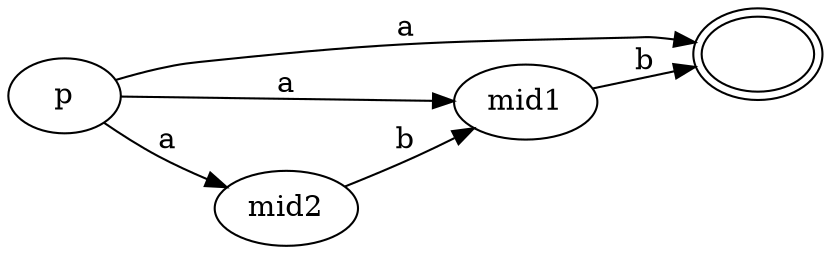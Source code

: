 digraph "A" {
  rankdir = LR;
  acc [label="", peripheries=2];

  "p" -> acc [label="a"];

  p    -> mid1 [label="a"];
  mid1 -> acc  [label="b"];

  p    -> mid2 [label="a"];
  mid2 -> mid1 [label="b"];
}
